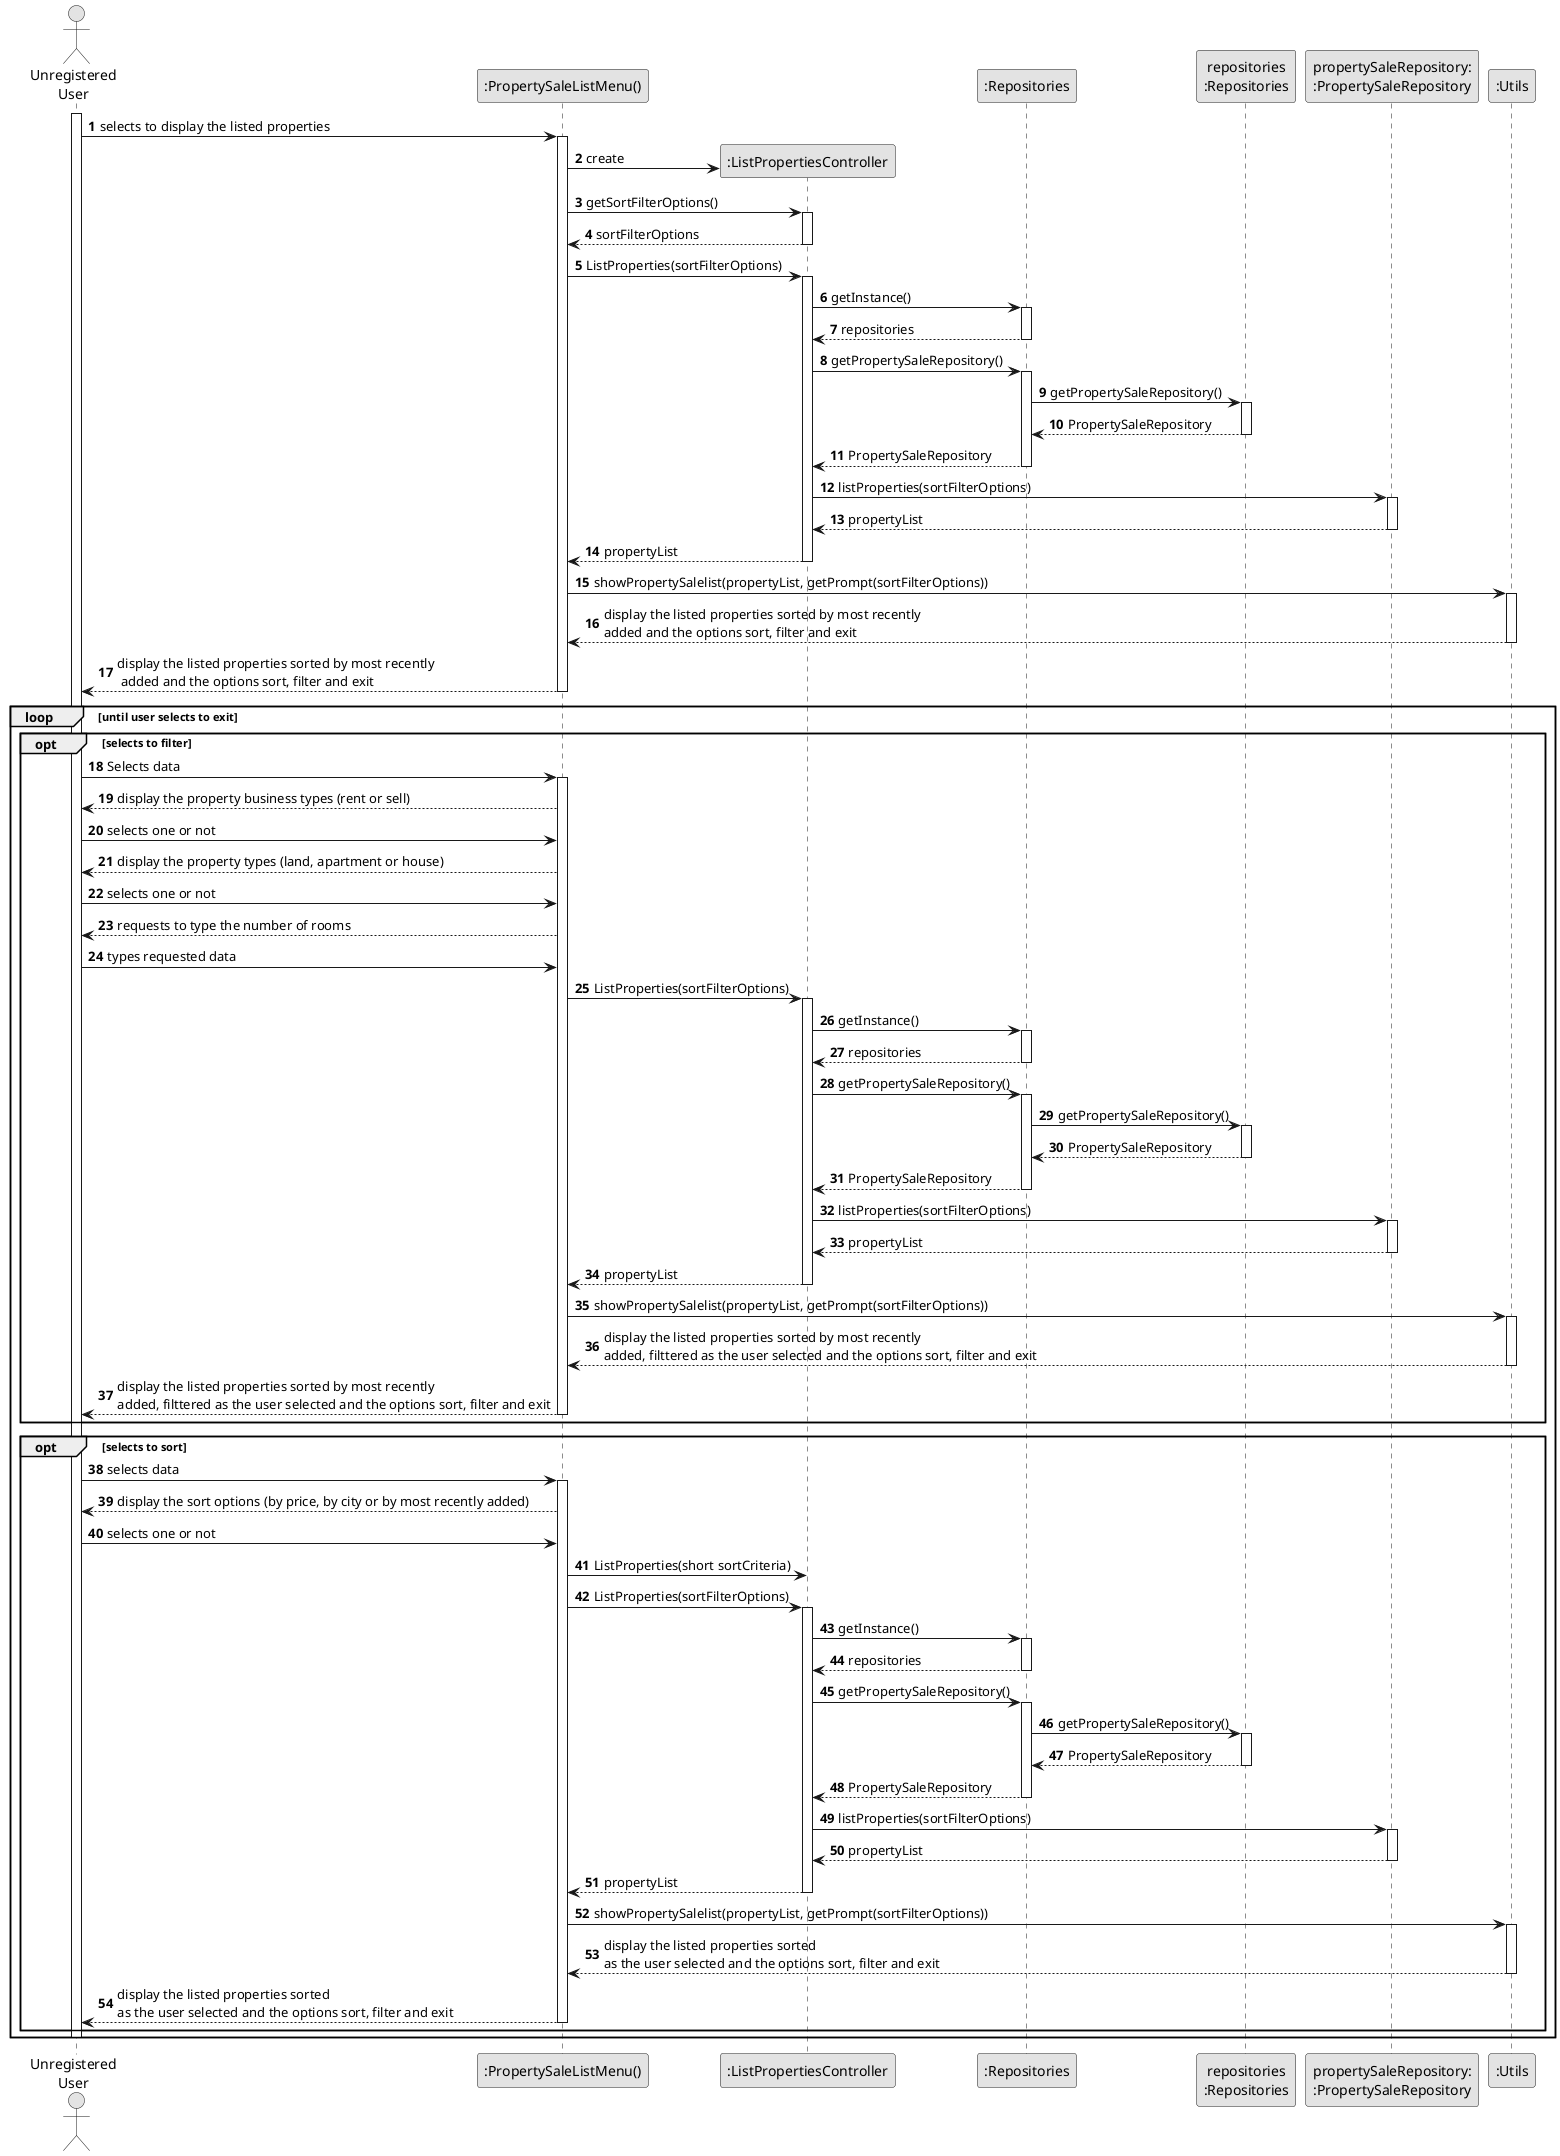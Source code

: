@startuml
skinparam monochrome true
skinparam packageStyle rectangle
skinparam shadowing false

autonumber

'hide footbox
actor "Unregistered\nUser" as US
participant ":PropertySaleListMenu()" as UI
participant ":ListPropertiesController" as CTRL
participant ":Repositories" as RepositorySingleton
participant "repositories\n:Repositories" as REP
participant "propertySaleRepository:\n:PropertySaleRepository" as PropertySaleRepository
participant ":Utils" as UTILS

activate US

        US -> UI : selects to display the listed properties

        activate UI

            UI -> CTRL** : create

            UI -> CTRL : getSortFilterOptions()
            activate CTRL

            CTRL --> UI : sortFilterOptions
            deactivate CTRL

            UI -> CTRL : ListProperties(sortFilterOptions)
            activate CTRL

                CTRL -> RepositorySingleton : getInstance()
                activate RepositorySingleton

                    RepositorySingleton --> CTRL: repositories
                deactivate RepositorySingleton

                CTRL -> RepositorySingleton: getPropertySaleRepository()
                activate RepositorySingleton

                    RepositorySingleton -> REP: getPropertySaleRepository()
                    activate REP

                    REP --> RepositorySingleton: PropertySaleRepository
                deactivate REP

                RepositorySingleton --> CTRL: PropertySaleRepository
                deactivate RepositorySingleton

                            CTRL -> PropertySaleRepository : listProperties(sortFilterOptions)
                            activate PropertySaleRepository

                            PropertySaleRepository --> CTRL : propertyList
                            deactivate PropertySaleRepository

                            CTRL --> UI : propertyList

                            deactivate CTRL

                            UI -> UTILS : showPropertySalelist(propertyList, getPrompt(sortFilterOptions))
                            activate UTILS

                            UTILS --> UI : display the listed properties sorted by most recently\nadded and the options sort, filter and exit
                            deactivate UTILS


                        UI --> US : display the listed properties sorted by most recently\n added and the options sort, filter and exit
                        deactivate UI

loop until user selects to exit


                        opt selects to filter




            US -> UI : Selects data
            activate UI

            UI --> US : display the property business types (rent or sell)

            US -> UI : selects one or not

            UI --> US : display the property types (land, apartment or house)

            US -> UI : selects one or not

            UI --> US : requests to type the number of rooms

            US -> UI : types requested data

            UI -> CTRL : ListProperties(sortFilterOptions)
                        activate CTRL

                            CTRL -> RepositorySingleton : getInstance()
                            activate RepositorySingleton

                                RepositorySingleton --> CTRL: repositories
                            deactivate RepositorySingleton

                            CTRL -> RepositorySingleton: getPropertySaleRepository()
                            activate RepositorySingleton

                                RepositorySingleton -> REP: getPropertySaleRepository()
                                activate REP

                                REP --> RepositorySingleton: PropertySaleRepository
                            deactivate REP

                            RepositorySingleton --> CTRL: PropertySaleRepository
                            deactivate RepositorySingleton

                                        CTRL -> PropertySaleRepository : listProperties(sortFilterOptions)
                                        activate PropertySaleRepository

                                        PropertySaleRepository --> CTRL : propertyList
                                        deactivate PropertySaleRepository

                                        CTRL --> UI : propertyList

                                        deactivate CTRL

                                        UI -> UTILS : showPropertySalelist(propertyList, getPrompt(sortFilterOptions))
                                        activate UTILS

                                        UTILS --> UI : display the listed properties sorted by most recently\nadded, filttered as the user selected and the options sort, filter and exit
                                        deactivate UTILS


                                    UI --> US : display the listed properties sorted by most recently\nadded, filttered as the user selected and the options sort, filter and exit
                                    deactivate UI

            end



 opt selects to sort

 US -> UI : selects data
  activate UI

 UI --> US : display the sort options (by price, by city or by most recently added)

 US -> UI : selects one or not
 UI -> CTRL : ListProperties(short sortCriteria)

UI -> CTRL : ListProperties(sortFilterOptions)
                        activate CTRL

                            CTRL -> RepositorySingleton : getInstance()
                            activate RepositorySingleton

                                RepositorySingleton --> CTRL: repositories
                            deactivate RepositorySingleton

                            CTRL -> RepositorySingleton: getPropertySaleRepository()
                            activate RepositorySingleton

                                RepositorySingleton -> REP: getPropertySaleRepository()
                                activate REP

                                REP --> RepositorySingleton: PropertySaleRepository
                            deactivate REP

                            RepositorySingleton --> CTRL: PropertySaleRepository
                            deactivate RepositorySingleton

                                        CTRL -> PropertySaleRepository : listProperties(sortFilterOptions)
                                        activate PropertySaleRepository

                                        PropertySaleRepository --> CTRL : propertyList
                                        deactivate PropertySaleRepository

                                        CTRL --> UI : propertyList

                                        deactivate CTRL

                                        UI -> UTILS : showPropertySalelist(propertyList, getPrompt(sortFilterOptions))
                                        activate UTILS

                                        UTILS --> UI : display the listed properties sorted \nas the user selected and the options sort, filter and exit
                                        deactivate UTILS


                                    UI --> US : display the listed properties sorted \nas the user selected and the options sort, filter and exit
                                    deactivate UI


 end

            deactivate US
            end
@enduml